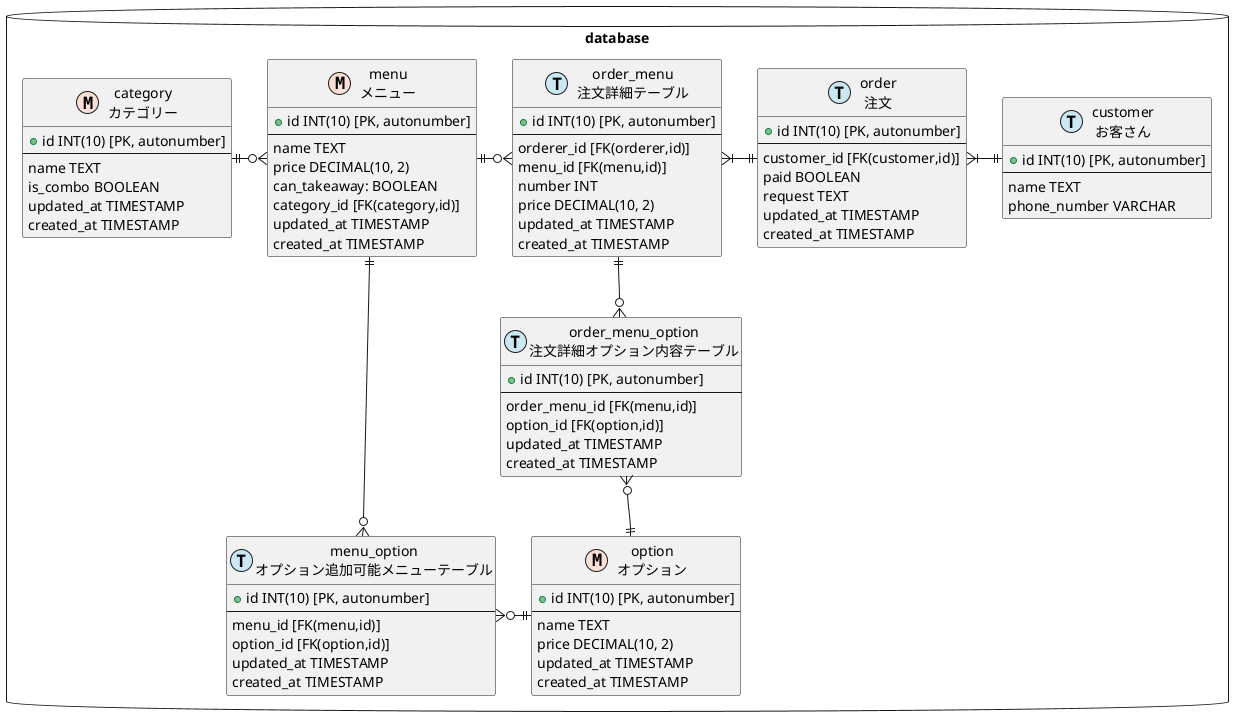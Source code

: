 @startuml

!define MASTER F9DFD5
!define TRANSACTION CAE7F2

package database <<Database>> {
  entity category as "category\nカテゴリー" <<M,MASTER>> {
    + id INT(10) [PK, autonumber]
    --
    name TEXT
    is_combo BOOLEAN
    updated_at TIMESTAMP
    created_at TIMESTAMP
  }
  
  entity menu as "menu\nメニュー" <<M,MASTER>> {
    + id INT(10) [PK, autonumber]
    --
    name TEXT
    price DECIMAL(10, 2)
    can_takeaway: BOOLEAN
    category_id [FK(category,id)]
    updated_at TIMESTAMP
    created_at TIMESTAMP
  }
  
  entity option as "option\nオプション" <<M,MASTER>> {
    + id INT(10) [PK, autonumber]
    --
    name TEXT
    price DECIMAL(10, 2)
    updated_at TIMESTAMP
    created_at TIMESTAMP
  }
  
  entity customer as "customer\nお客さん" <<T,TRANSACTION>> {
    + id INT(10) [PK, autonumber]
    --
    name TEXT
    phone_number VARCHAR
  }
  
  entity order as "order\n注文" <<T,TRANSACTION>> {
    + id INT(10) [PK, autonumber]
    --
    customer_id [FK(customer,id)]
    paid BOOLEAN
    request TEXT
    updated_at TIMESTAMP
    created_at TIMESTAMP
  }
  
  entity order_menu as "order_menu\n注文詳細テーブル" <<T,TRANSACTION>> {
    + id INT(10) [PK, autonumber]
    --
    orderer_id [FK(orderer,id)]
    menu_id [FK(menu,id)]
    number INT
    price DECIMAL(10, 2)
    updated_at TIMESTAMP
    created_at TIMESTAMP
  }
  
    entity menu_option as "menu_option\nオプション追加可能メニューテーブル" <<T,TRANSACTION>> {
    + id INT(10) [PK, autonumber]
    --
    menu_id [FK(menu,id)]
    option_id [FK(option,id)]
    updated_at TIMESTAMP
    created_at TIMESTAMP
  }
  
  entity order_menu_option as "order_menu_option\n注文詳細オプション内容テーブル" <<T,TRANSACTION>> {
    + id INT(10) [PK, autonumber]
    --
    order_menu_id [FK(menu,id)]
    option_id [FK(option,id)]
    updated_at TIMESTAMP
    created_at TIMESTAMP
  }
  
  category ||-right-o{ menu
  menu ||-right-o{ order_menu
  menu ||-down-o{ menu_option
  customer ||-le-|{ order
  order ||-left-|{ order_menu
  option ||-up-o{ order_menu_option
  option ||-left-o{ menu_option
  order_menu ||-down-o{ order_menu_option
}


@enduml